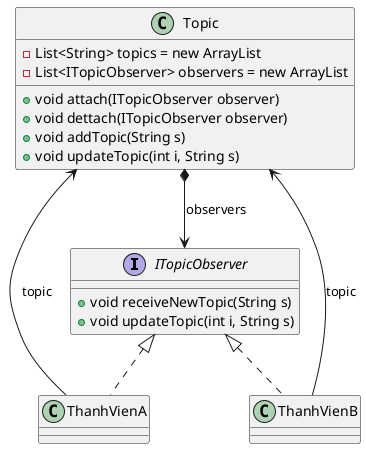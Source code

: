 @startuml
'https://plantuml.com/class-diagram

interface ITopicObserver {
    + void receiveNewTopic(String s)
    + void updateTopic(int i, String s)
}

class Topic {
    - List<String> topics = new ArrayList
    - List<ITopicObserver> observers = new ArrayList
    + void attach(ITopicObserver observer)
    + void dettach(ITopicObserver observer)
    + void addTopic(String s)
    + void updateTopic(int i, String s)
}

class ThanhVienA {

}

class ThanhVienB {

}

ITopicObserver <|.. ThanhVienA
ITopicObserver <|.. ThanhVienB
Topic *--> ITopicObserver:observers
Topic <-- ThanhVienA:topic
Topic <-- ThanhVienB:topic


@enduml